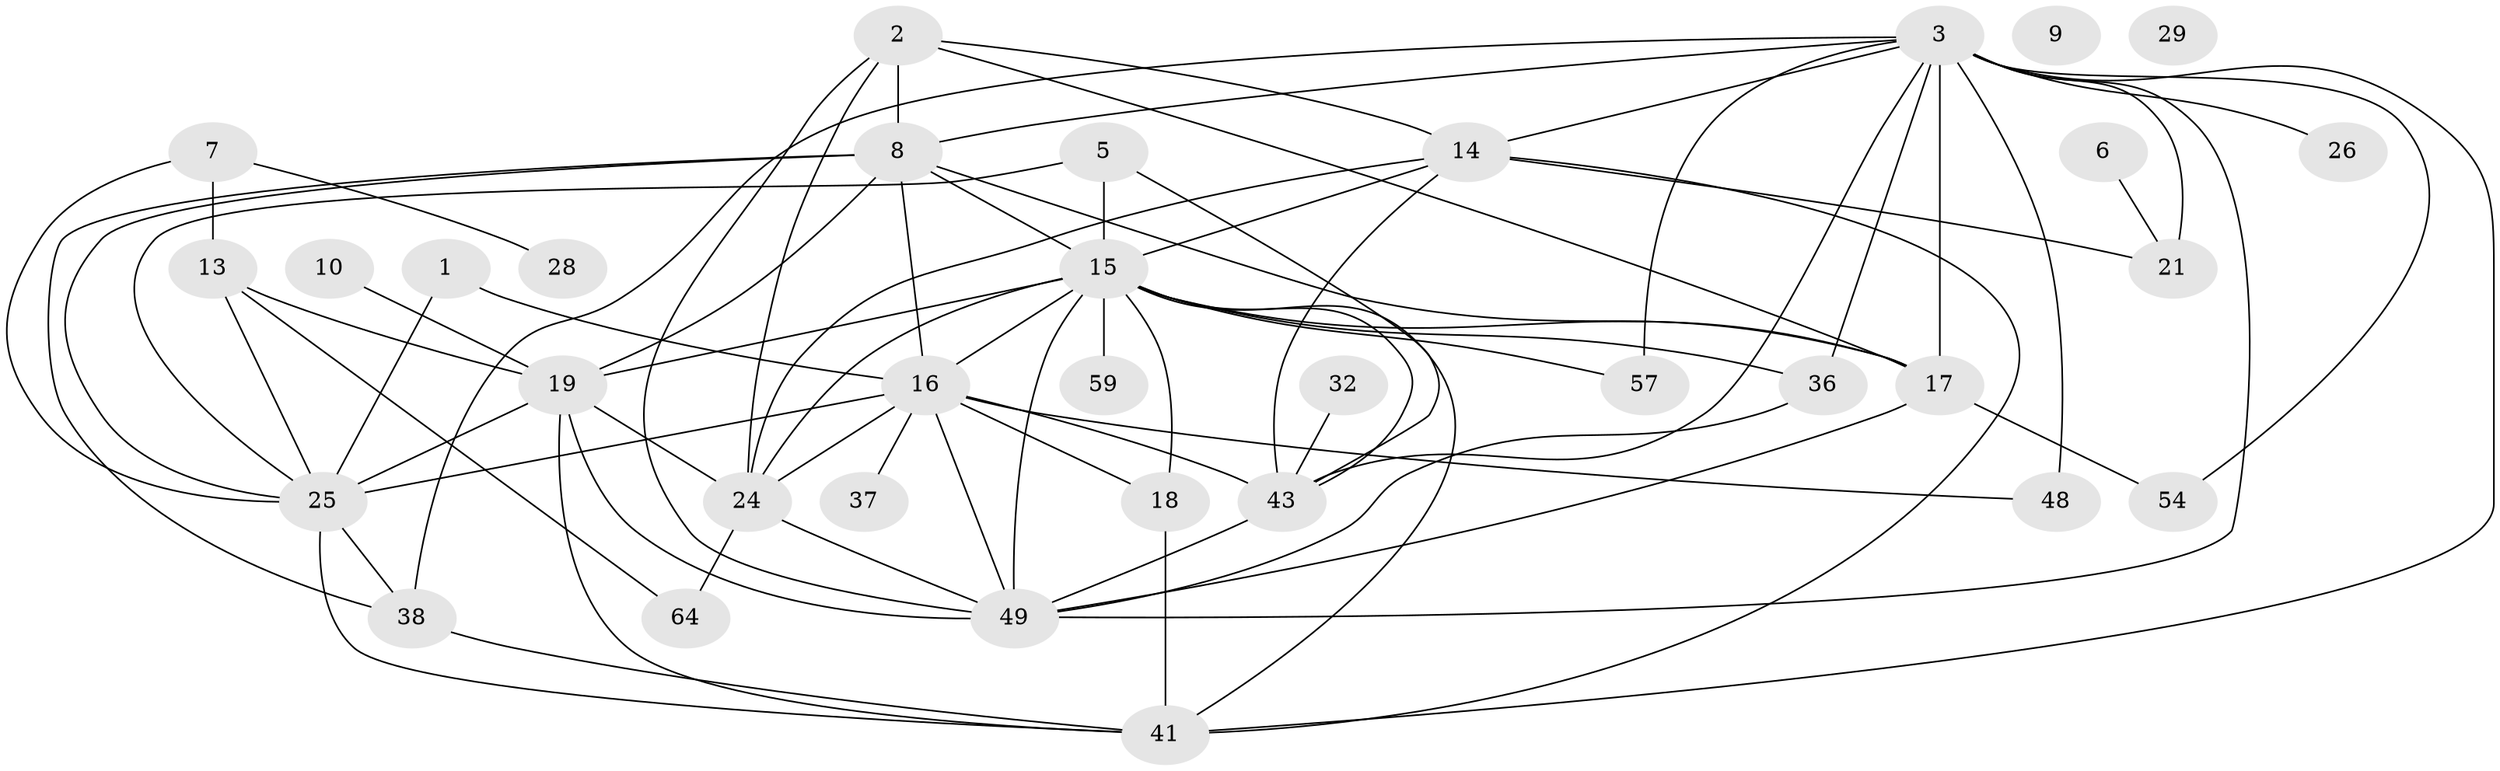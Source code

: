 // original degree distribution, {1: 0.16470588235294117, 4: 0.2, 2: 0.2235294117647059, 6: 0.058823529411764705, 0: 0.023529411764705882, 3: 0.17647058823529413, 5: 0.08235294117647059, 7: 0.047058823529411764, 8: 0.023529411764705882}
// Generated by graph-tools (version 1.1) at 2025/16/03/04/25 18:16:30]
// undirected, 34 vertices, 75 edges
graph export_dot {
graph [start="1"]
  node [color=gray90,style=filled];
  1 [super="+82"];
  2 [super="+79+47"];
  3 [super="+4+72+33+27"];
  5 [super="+12"];
  6;
  7 [super="+11"];
  8 [super="+68"];
  9;
  10 [super="+52"];
  13 [super="+31+62"];
  14 [super="+22"];
  15 [super="+74+46+58+56"];
  16 [super="+50"];
  17 [super="+30"];
  18 [super="+34+51"];
  19 [super="+23+84+20"];
  21 [super="+35+40"];
  24 [super="+75+39+71"];
  25 [super="+76+65+55+44"];
  26;
  28;
  29;
  32;
  36 [super="+53"];
  37;
  38 [super="+66"];
  41 [super="+42"];
  43 [super="+67+61"];
  48;
  49 [super="+60"];
  54;
  57 [super="+85"];
  59;
  64;
  1 -- 25;
  1 -- 16;
  2 -- 14 [weight=2];
  2 -- 17;
  2 -- 24 [weight=2];
  2 -- 8;
  2 -- 49;
  3 -- 17;
  3 -- 57;
  3 -- 48;
  3 -- 21;
  3 -- 54;
  3 -- 43;
  3 -- 41;
  3 -- 26;
  3 -- 14;
  3 -- 38;
  3 -- 8;
  3 -- 36;
  3 -- 49;
  5 -- 15 [weight=2];
  5 -- 25;
  5 -- 43;
  6 -- 21;
  7 -- 25;
  7 -- 28;
  7 -- 13;
  8 -- 25;
  8 -- 19;
  8 -- 17;
  8 -- 15;
  8 -- 16 [weight=2];
  8 -- 38;
  10 -- 19;
  13 -- 64;
  13 -- 19 [weight=2];
  13 -- 25;
  14 -- 41;
  14 -- 21;
  14 -- 43;
  14 -- 15;
  14 -- 24;
  15 -- 17;
  15 -- 49 [weight=2];
  15 -- 41;
  15 -- 57 [weight=2];
  15 -- 19 [weight=2];
  15 -- 59;
  15 -- 18 [weight=2];
  15 -- 16;
  15 -- 24;
  15 -- 43;
  15 -- 36;
  16 -- 37;
  16 -- 48;
  16 -- 25;
  16 -- 24;
  16 -- 18;
  16 -- 43;
  16 -- 49;
  17 -- 54;
  17 -- 49;
  18 -- 41;
  19 -- 25 [weight=2];
  19 -- 41;
  19 -- 24;
  19 -- 49;
  24 -- 64;
  24 -- 49;
  25 -- 38 [weight=2];
  25 -- 41;
  32 -- 43;
  36 -- 49;
  38 -- 41;
  43 -- 49;
}
